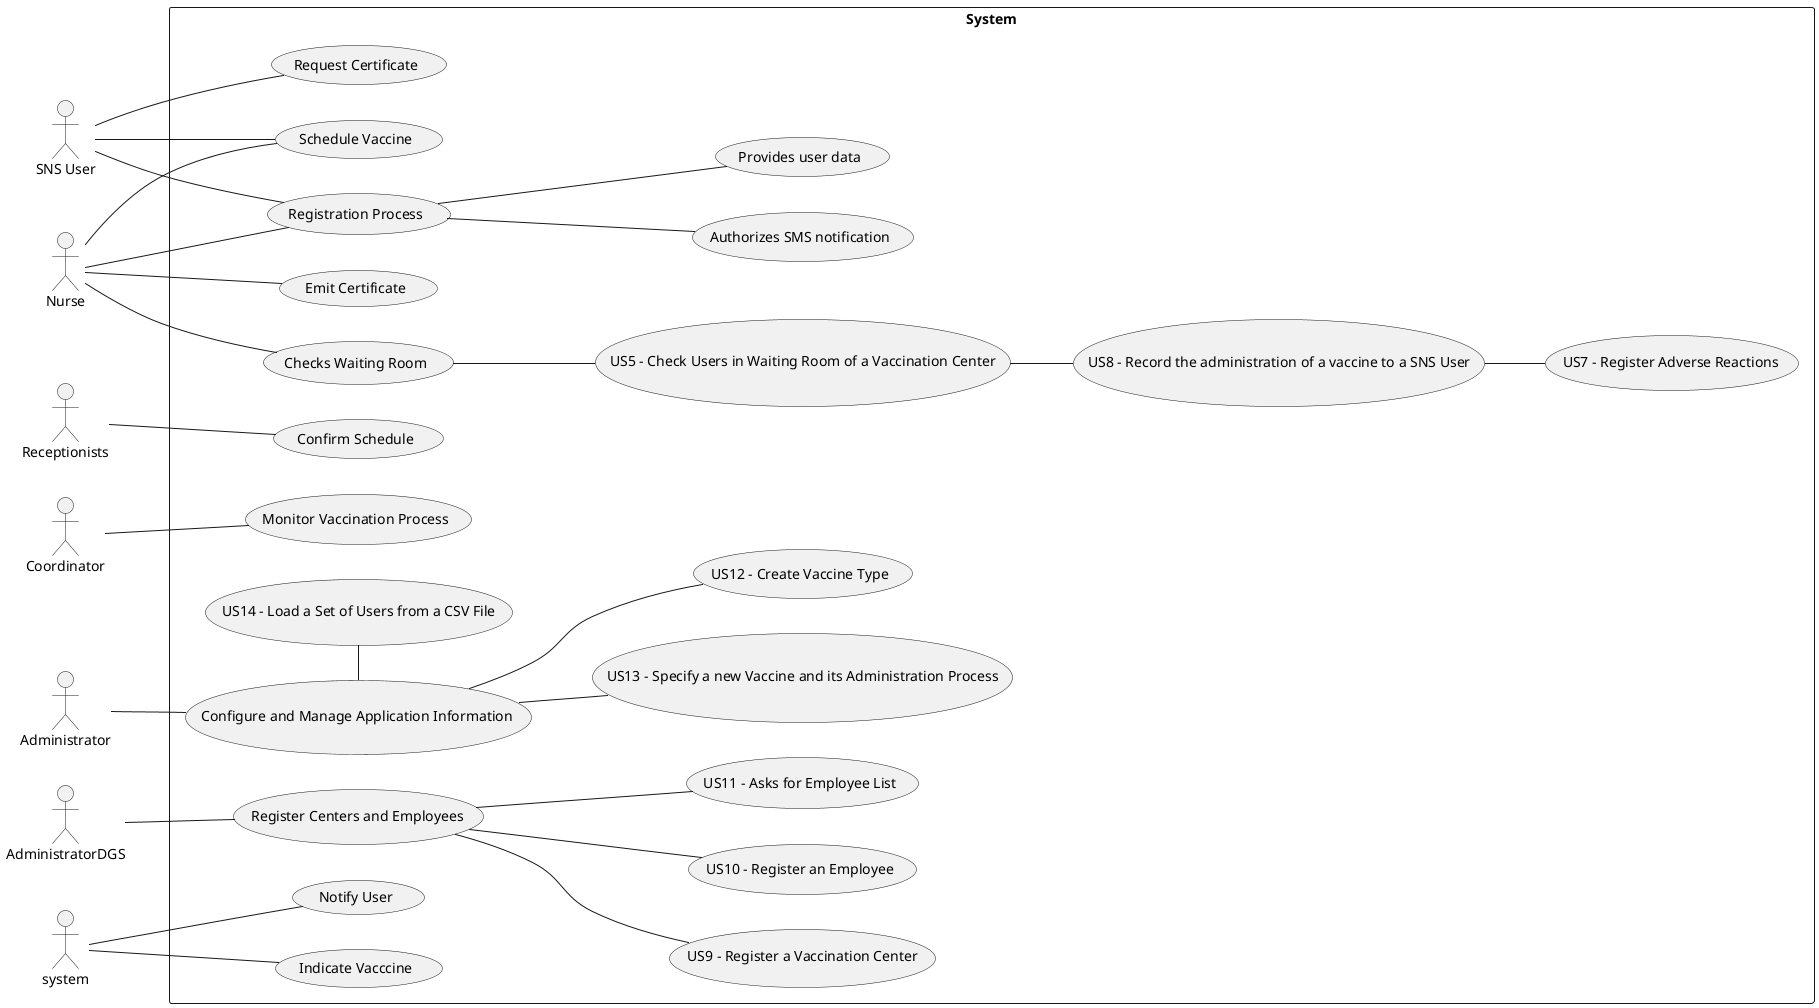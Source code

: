 @startuml
'https://plantuml.com/use-case-diagram

left to right direction

rectangle System {
  usecase "Registration Process" as UC1
  usecase "Schedule Vaccine" as UC2
  usecase "Request Certificate" as UC3
  usecase "Emit Certificate" as UC4
  usecase "Register Centers and Employees" as UC5
  usecase "Configure and Manage Application Information " as UC6
  usecase "Monitor Vaccination Process" as UC7
  usecase "Notify User" as UC8
  usecase "Indicate Vacccine" as UC9
  usecase "Confirm Schedule" as UC10
  usecase "Authorizes SMS notification" as UC11
  usecase "Provides user data" as UC12
  usecase "Checks Waiting Room" as UC13
  usecase "US5 - Check Users in Waiting Room of a Vaccination Center" as US5
  usecase "US9 - Register a Vaccination Center" as US9
  usecase "US10 - Register an Employee" as US10
  usecase "US11 - Asks for Employee List" as US11
  usecase "US12 - Create Vaccine Type" as US12
  usecase "US13 - Specify a new Vaccine and its Administration Process" as US13
  usecase "US14 - Load a Set of Users from a CSV File" as US14
  usecase "US7 - Register Adverse Reactions" as US7
  usecase "US8 - Record the administration of a vaccine to a SNS User" as US8
}

:SNS User: as User
:Nurse: as Nurse
:Receptionists: as Recep
:Coordinator: as Coord
:Administrator: as Admin
:AdministratorDGS: as AdminDGS
:system: as system

User -- UC1
User -- UC2
User -- UC3

Nurse -- UC1
Nurse -- UC2
Nurse -- UC4
Nurse -- UC13

AdminDGS -- UC5

Admin -- UC6

Coord -- UC7

system -- UC8
system -- UC9

Recep -- UC10

UC1 -- UC11
UC1 -- UC12

UC6 -- US12
UC6 -- US13

UC5 -- US9
UC5 -- US10
UC5 -- US11

UC13 -- US5

UC6- US14

US5 -- US8

US8 -- US7

@enduml